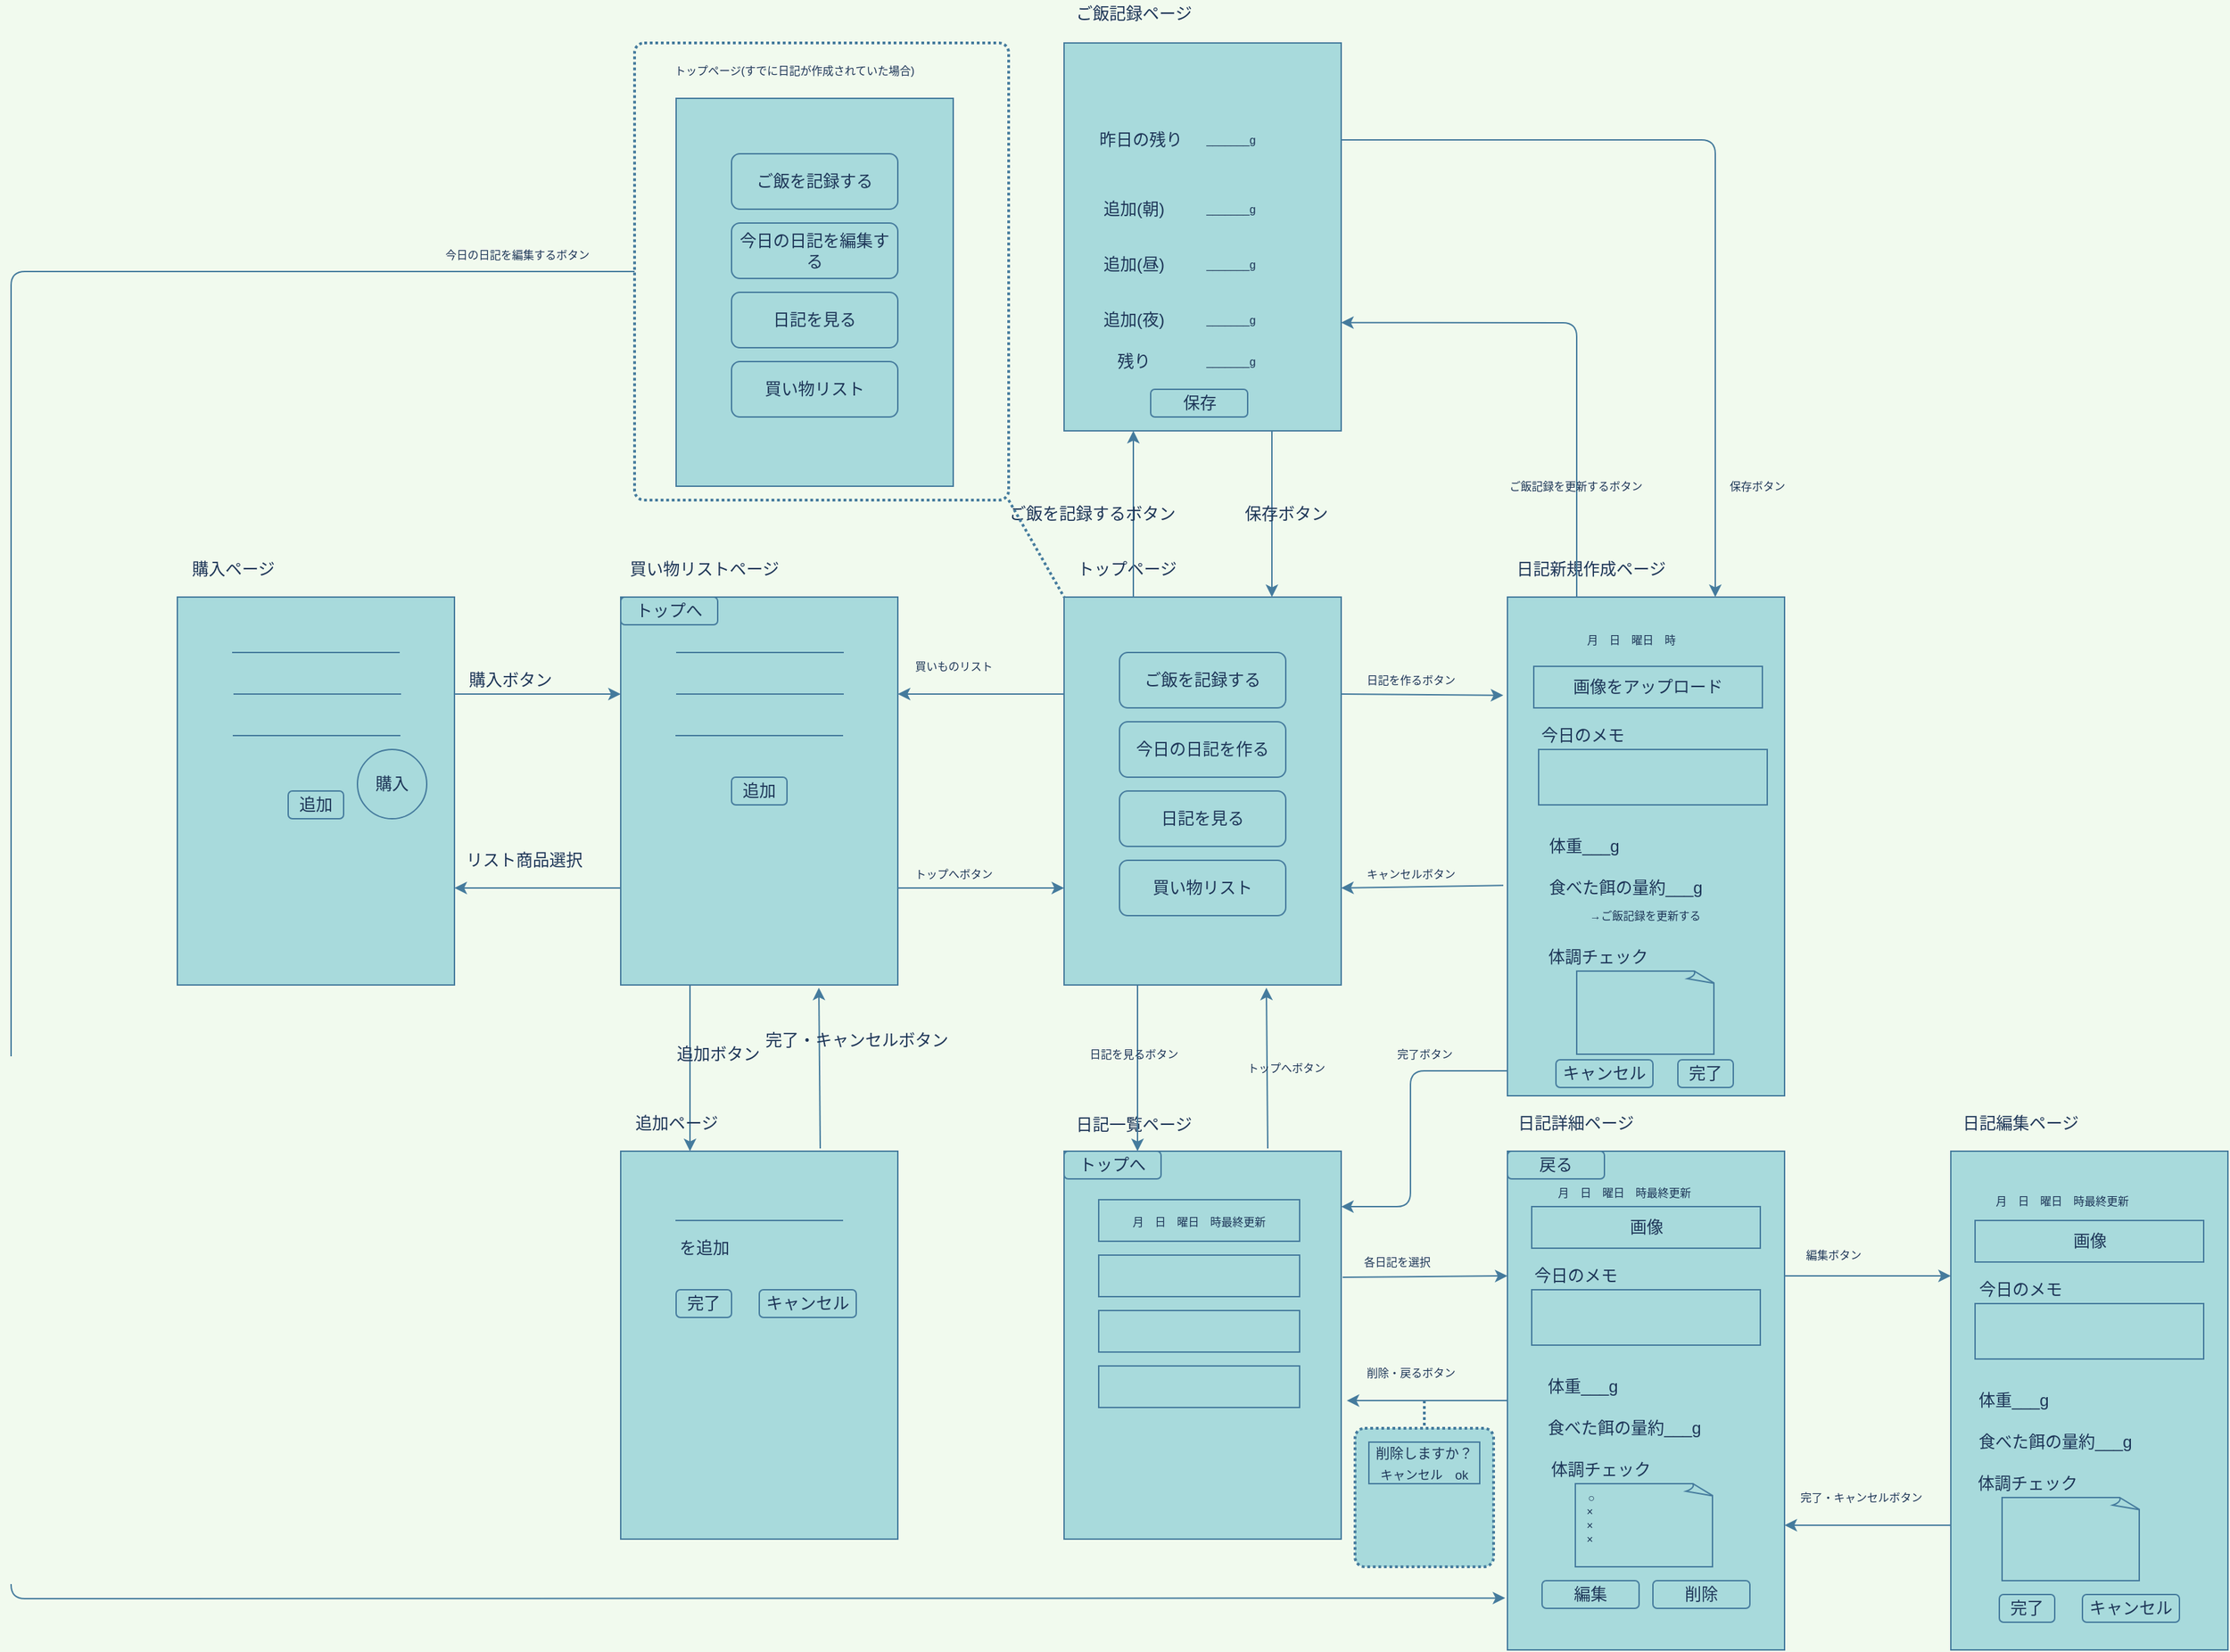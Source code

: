 <mxfile>
    <diagram id="iV6OdHbRI3jDoovwmUKH" name="ページ1">
        <mxGraphModel dx="1732" dy="1733" grid="1" gridSize="10" guides="1" tooltips="1" connect="1" arrows="1" fold="1" page="1" pageScale="1" pageWidth="850" pageHeight="1100" background="#F1FAEE" math="0" shadow="0">
            <root>
                <mxCell id="0"/>
                <mxCell id="1" parent="0"/>
                <mxCell id="2" parent="0"/>
                <mxCell id="3" value="" style="endArrow=classic;html=1;exitX=1;exitY=0.25;exitDx=0;exitDy=0;entryX=-0.015;entryY=0.197;entryDx=0;entryDy=0;entryPerimeter=0;labelBackgroundColor=#F1FAEE;strokeColor=#457B9D;fontColor=#1D3557;" edge="1" parent="2" source="6" target="7">
                    <mxGeometry width="50" height="50" relative="1" as="geometry">
                        <mxPoint x="230" y="355" as="sourcePoint"/>
                        <mxPoint x="400" y="375" as="targetPoint"/>
                    </mxGeometry>
                </mxCell>
                <mxCell id="4" value="&lt;font style=&quot;vertical-align: inherit&quot;&gt;&lt;font style=&quot;vertical-align: inherit&quot;&gt;トップページ&lt;/font&gt;&lt;/font&gt;" style="text;html=1;align=center;verticalAlign=middle;resizable=0;points=[];autosize=1;strokeColor=none;fontColor=#1D3557;" vertex="1" parent="2">
                    <mxGeometry x="80" y="250" width="90" height="20" as="geometry"/>
                </mxCell>
                <mxCell id="5" value="&lt;font style=&quot;vertical-align: inherit&quot;&gt;&lt;font style=&quot;vertical-align: inherit&quot;&gt;日記新規作成ページ&lt;/font&gt;&lt;/font&gt;" style="text;html=1;align=center;verticalAlign=middle;resizable=0;points=[];autosize=1;strokeColor=none;fontColor=#1D3557;" vertex="1" parent="2">
                    <mxGeometry x="400" y="250" width="120" height="20" as="geometry"/>
                </mxCell>
                <mxCell id="6" value="" style="rounded=0;whiteSpace=wrap;html=1;fillColor=#A8DADC;strokeColor=#457B9D;fontColor=#1D3557;" vertex="1" parent="2">
                    <mxGeometry x="80" y="280" width="200" height="280" as="geometry"/>
                </mxCell>
                <mxCell id="7" value="" style="rounded=0;whiteSpace=wrap;html=1;fillColor=#A8DADC;strokeColor=#457B9D;fontColor=#1D3557;" vertex="1" parent="2">
                    <mxGeometry x="400" y="280" width="200" height="360" as="geometry"/>
                </mxCell>
                <mxCell id="8" value="&lt;font style=&quot;vertical-align: inherit&quot;&gt;&lt;font style=&quot;vertical-align: inherit&quot;&gt;今日の日記を作る&lt;/font&gt;&lt;/font&gt;" style="rounded=1;whiteSpace=wrap;html=1;fillColor=#A8DADC;strokeColor=#457B9D;fontColor=#1D3557;" vertex="1" parent="2">
                    <mxGeometry x="120" y="370" width="120" height="40" as="geometry"/>
                </mxCell>
                <mxCell id="9" value="&lt;font style=&quot;vertical-align: inherit&quot;&gt;&lt;font style=&quot;vertical-align: inherit&quot;&gt;&lt;font style=&quot;vertical-align: inherit&quot;&gt;&lt;font style=&quot;vertical-align: inherit&quot;&gt;日記を見る&lt;/font&gt;&lt;/font&gt;&lt;/font&gt;&lt;/font&gt;" style="rounded=1;whiteSpace=wrap;html=1;fillColor=#A8DADC;strokeColor=#457B9D;fontColor=#1D3557;" vertex="1" parent="2">
                    <mxGeometry x="120" y="420" width="120" height="40" as="geometry"/>
                </mxCell>
                <mxCell id="10" value="&lt;font style=&quot;vertical-align: inherit&quot;&gt;&lt;font style=&quot;vertical-align: inherit&quot;&gt;ご飯を記録する&lt;/font&gt;&lt;/font&gt;" style="rounded=1;whiteSpace=wrap;html=1;fillColor=#A8DADC;strokeColor=#457B9D;fontColor=#1D3557;" vertex="1" parent="2">
                    <mxGeometry x="120" y="320" width="120" height="40" as="geometry"/>
                </mxCell>
                <mxCell id="11" value="" style="rounded=0;whiteSpace=wrap;html=1;fillColor=#A8DADC;strokeColor=#457B9D;fontColor=#1D3557;" vertex="1" parent="2">
                    <mxGeometry x="80" y="-120" width="200" height="280" as="geometry"/>
                </mxCell>
                <mxCell id="12" value="" style="endArrow=classic;html=1;entryX=0.25;entryY=1;entryDx=0;entryDy=0;exitX=0.25;exitY=0;exitDx=0;exitDy=0;labelBackgroundColor=#F1FAEE;strokeColor=#457B9D;fontColor=#1D3557;" edge="1" parent="2" source="6" target="11">
                    <mxGeometry width="50" height="50" relative="1" as="geometry">
                        <mxPoint x="290" y="430" as="sourcePoint"/>
                        <mxPoint x="410" y="430" as="targetPoint"/>
                    </mxGeometry>
                </mxCell>
                <mxCell id="13" value="&lt;font style=&quot;vertical-align: inherit&quot;&gt;&lt;font style=&quot;vertical-align: inherit&quot;&gt;ご飯記録ページ&lt;/font&gt;&lt;/font&gt;" style="text;html=1;align=center;verticalAlign=middle;resizable=0;points=[];autosize=1;strokeColor=none;fontColor=#1D3557;" vertex="1" parent="2">
                    <mxGeometry x="80" y="-151" width="100" height="20" as="geometry"/>
                </mxCell>
                <mxCell id="14" value="" style="rounded=0;whiteSpace=wrap;html=1;fillColor=#A8DADC;strokeColor=#457B9D;fontColor=#1D3557;" vertex="1" parent="2">
                    <mxGeometry x="80" y="680" width="200" height="280" as="geometry"/>
                </mxCell>
                <mxCell id="15" value="日記一覧ページ" style="text;html=1;align=center;verticalAlign=middle;resizable=0;points=[];autosize=1;strokeColor=none;fontColor=#1D3557;" vertex="1" parent="2">
                    <mxGeometry x="80" y="651" width="100" height="20" as="geometry"/>
                </mxCell>
                <mxCell id="16" value="" style="rounded=0;whiteSpace=wrap;html=1;imageWidth=24;fillColor=#A8DADC;strokeColor=#457B9D;fontColor=#1D3557;" vertex="1" parent="2">
                    <mxGeometry x="400" y="680" width="200" height="360" as="geometry"/>
                </mxCell>
                <mxCell id="17" value="" style="endArrow=classic;html=1;exitX=0.013;exitY=1.05;exitDx=0;exitDy=0;entryX=0;entryY=0.25;entryDx=0;entryDy=0;exitPerimeter=0;labelBackgroundColor=#F1FAEE;strokeColor=#457B9D;fontColor=#1D3557;" edge="1" parent="2" source="82" target="16">
                    <mxGeometry width="50" height="50" relative="1" as="geometry">
                        <mxPoint x="190" y="570" as="sourcePoint"/>
                        <mxPoint x="190" y="690" as="targetPoint"/>
                    </mxGeometry>
                </mxCell>
                <mxCell id="18" value="日記詳細ページ" style="text;html=1;align=center;verticalAlign=middle;resizable=0;points=[];autosize=1;strokeColor=none;fontColor=#1D3557;" vertex="1" parent="2">
                    <mxGeometry x="399" y="650" width="100" height="20" as="geometry"/>
                </mxCell>
                <mxCell id="19" value="" style="rounded=0;whiteSpace=wrap;html=1;fillColor=#A8DADC;strokeColor=#457B9D;fontColor=#1D3557;" vertex="1" parent="2">
                    <mxGeometry x="720" y="680" width="200" height="360" as="geometry"/>
                </mxCell>
                <mxCell id="20" value="" style="endArrow=classic;html=1;exitX=1;exitY=0.25;exitDx=0;exitDy=0;entryX=0;entryY=0.25;entryDx=0;entryDy=0;labelBackgroundColor=#F1FAEE;strokeColor=#457B9D;fontColor=#1D3557;" edge="1" parent="2" source="16" target="19">
                    <mxGeometry width="50" height="50" relative="1" as="geometry">
                        <mxPoint x="600" y="819.5" as="sourcePoint"/>
                        <mxPoint x="720" y="819.5" as="targetPoint"/>
                    </mxGeometry>
                </mxCell>
                <mxCell id="21" value="日記編集ページ" style="text;html=1;align=center;verticalAlign=middle;resizable=0;points=[];autosize=1;strokeColor=none;fontColor=#1D3557;" vertex="1" parent="2">
                    <mxGeometry x="720" y="650" width="100" height="20" as="geometry"/>
                </mxCell>
                <mxCell id="22" value="&lt;font style=&quot;vertical-align: inherit&quot;&gt;&lt;font style=&quot;vertical-align: inherit&quot;&gt;&lt;font style=&quot;vertical-align: inherit&quot;&gt;&lt;font style=&quot;vertical-align: inherit&quot;&gt;買い物リスト&lt;/font&gt;&lt;/font&gt;&lt;/font&gt;&lt;/font&gt;" style="rounded=1;whiteSpace=wrap;html=1;fillColor=#A8DADC;strokeColor=#457B9D;fontColor=#1D3557;" vertex="1" parent="2">
                    <mxGeometry x="120" y="470" width="120" height="40" as="geometry"/>
                </mxCell>
                <mxCell id="23" value="" style="rounded=0;whiteSpace=wrap;html=1;fillColor=#A8DADC;strokeColor=#457B9D;fontColor=#1D3557;" vertex="1" parent="2">
                    <mxGeometry x="-240" y="280" width="200" height="280" as="geometry"/>
                </mxCell>
                <mxCell id="24" value="" style="endArrow=classic;html=1;exitX=0;exitY=0.25;exitDx=0;exitDy=0;entryX=1;entryY=0.25;entryDx=0;entryDy=0;labelBackgroundColor=#F1FAEE;strokeColor=#457B9D;fontColor=#1D3557;" edge="1" parent="2" source="6" target="23">
                    <mxGeometry width="50" height="50" relative="1" as="geometry">
                        <mxPoint x="80" y="360" as="sourcePoint"/>
                        <mxPoint x="-40" y="360" as="targetPoint"/>
                    </mxGeometry>
                </mxCell>
                <mxCell id="25" value="買い物リストページ" style="text;html=1;align=center;verticalAlign=middle;resizable=0;points=[];autosize=1;strokeColor=none;fontColor=#1D3557;" vertex="1" parent="2">
                    <mxGeometry x="-240" y="250" width="120" height="20" as="geometry"/>
                </mxCell>
                <mxCell id="26" value="追加" style="rounded=1;whiteSpace=wrap;html=1;fillColor=#A8DADC;strokeColor=#457B9D;fontColor=#1D3557;" vertex="1" parent="2">
                    <mxGeometry x="-160" y="410" width="40" height="20" as="geometry"/>
                </mxCell>
                <mxCell id="27" value="" style="endArrow=none;html=1;entryX=0;entryY=1;entryDx=0;entryDy=0;labelBackgroundColor=#F1FAEE;strokeColor=#457B9D;fontColor=#1D3557;" edge="1" parent="2">
                    <mxGeometry width="50" height="50" relative="1" as="geometry">
                        <mxPoint x="-200" y="320" as="sourcePoint"/>
                        <mxPoint x="-79" y="320" as="targetPoint"/>
                    </mxGeometry>
                </mxCell>
                <mxCell id="28" value="" style="endArrow=none;html=1;entryX=0;entryY=1;entryDx=0;entryDy=0;labelBackgroundColor=#F1FAEE;strokeColor=#457B9D;fontColor=#1D3557;" edge="1" parent="2">
                    <mxGeometry width="50" height="50" relative="1" as="geometry">
                        <mxPoint x="-200" y="350" as="sourcePoint"/>
                        <mxPoint x="-79" y="350" as="targetPoint"/>
                    </mxGeometry>
                </mxCell>
                <mxCell id="29" value="" style="endArrow=none;html=1;entryX=0;entryY=1;entryDx=0;entryDy=0;labelBackgroundColor=#F1FAEE;strokeColor=#457B9D;fontColor=#1D3557;" edge="1" parent="2">
                    <mxGeometry width="50" height="50" relative="1" as="geometry">
                        <mxPoint x="-200.5" y="380" as="sourcePoint"/>
                        <mxPoint x="-79.5" y="380" as="targetPoint"/>
                    </mxGeometry>
                </mxCell>
                <mxCell id="30" value="保存" style="rounded=1;whiteSpace=wrap;html=1;fillColor=#A8DADC;strokeColor=#457B9D;fontColor=#1D3557;" vertex="1" parent="2">
                    <mxGeometry x="142.5" y="130" width="70" height="20" as="geometry"/>
                </mxCell>
                <mxCell id="31" value="完了" style="rounded=1;whiteSpace=wrap;html=1;fillColor=#A8DADC;strokeColor=#457B9D;fontColor=#1D3557;" vertex="1" parent="2">
                    <mxGeometry x="523" y="614" width="40" height="20" as="geometry"/>
                </mxCell>
                <mxCell id="32" value="キャンセル" style="rounded=1;whiteSpace=wrap;html=1;fillColor=#A8DADC;strokeColor=#457B9D;fontColor=#1D3557;" vertex="1" parent="2">
                    <mxGeometry x="435" y="614" width="70" height="20" as="geometry"/>
                </mxCell>
                <mxCell id="33" value="" style="endArrow=classic;html=1;exitX=-0.015;exitY=0.578;exitDx=0;exitDy=0;entryX=1;entryY=0.75;entryDx=0;entryDy=0;exitPerimeter=0;labelBackgroundColor=#F1FAEE;strokeColor=#457B9D;fontColor=#1D3557;" edge="1" parent="2" source="7" target="6">
                    <mxGeometry width="50" height="50" relative="1" as="geometry">
                        <mxPoint x="290" y="430" as="sourcePoint"/>
                        <mxPoint x="280" y="479" as="targetPoint"/>
                    </mxGeometry>
                </mxCell>
                <mxCell id="34" value="" style="rounded=0;whiteSpace=wrap;html=1;fillColor=#A8DADC;strokeColor=#457B9D;fontColor=#1D3557;" vertex="1" parent="2">
                    <mxGeometry x="-240" y="680" width="200" height="280" as="geometry"/>
                </mxCell>
                <mxCell id="35" value="" style="endArrow=classic;html=1;exitX=0.25;exitY=1;exitDx=0;exitDy=0;entryX=0.25;entryY=0;entryDx=0;entryDy=0;labelBackgroundColor=#F1FAEE;strokeColor=#457B9D;fontColor=#1D3557;" edge="1" parent="2" source="23" target="34">
                    <mxGeometry width="50" height="50" relative="1" as="geometry">
                        <mxPoint x="-168" y="560" as="sourcePoint"/>
                        <mxPoint x="-168" y="680" as="targetPoint"/>
                    </mxGeometry>
                </mxCell>
                <mxCell id="36" value="追加ボタン" style="text;html=1;align=center;verticalAlign=middle;resizable=0;points=[];autosize=1;strokeColor=none;fontColor=#1D3557;" vertex="1" parent="2">
                    <mxGeometry x="-210" y="600" width="80" height="20" as="geometry"/>
                </mxCell>
                <mxCell id="37" value="キャンセル" style="rounded=1;whiteSpace=wrap;html=1;fillColor=#A8DADC;strokeColor=#457B9D;fontColor=#1D3557;" vertex="1" parent="2">
                    <mxGeometry x="-140" y="780" width="70" height="20" as="geometry"/>
                </mxCell>
                <mxCell id="38" value="" style="endArrow=classic;html=1;exitX=0.72;exitY=-0.007;exitDx=0;exitDy=0;entryX=0.715;entryY=1.007;entryDx=0;entryDy=0;exitPerimeter=0;entryPerimeter=0;labelBackgroundColor=#F1FAEE;strokeColor=#457B9D;fontColor=#1D3557;" edge="1" parent="2" source="34" target="23">
                    <mxGeometry width="50" height="50" relative="1" as="geometry">
                        <mxPoint x="-180" y="570" as="sourcePoint"/>
                        <mxPoint x="-180" y="690" as="targetPoint"/>
                    </mxGeometry>
                </mxCell>
                <mxCell id="39" value="完了" style="rounded=1;whiteSpace=wrap;html=1;fillColor=#A8DADC;strokeColor=#457B9D;fontColor=#1D3557;" vertex="1" parent="2">
                    <mxGeometry x="-200" y="780" width="40" height="20" as="geometry"/>
                </mxCell>
                <mxCell id="40" value="" style="endArrow=none;html=1;labelBackgroundColor=#F1FAEE;strokeColor=#457B9D;fontColor=#1D3557;" edge="1" parent="2">
                    <mxGeometry width="50" height="50" relative="1" as="geometry">
                        <mxPoint x="-200.5" y="730" as="sourcePoint"/>
                        <mxPoint x="-79.5" y="730" as="targetPoint"/>
                    </mxGeometry>
                </mxCell>
                <mxCell id="41" value="追加ページ" style="text;html=1;align=center;verticalAlign=middle;resizable=0;points=[];autosize=1;strokeColor=none;fontColor=#1D3557;" vertex="1" parent="2">
                    <mxGeometry x="-240" y="650" width="80" height="20" as="geometry"/>
                </mxCell>
                <mxCell id="42" value="を追加" style="text;html=1;align=center;verticalAlign=middle;resizable=0;points=[];autosize=1;strokeColor=none;fontColor=#1D3557;" vertex="1" parent="2">
                    <mxGeometry x="-205" y="740" width="50" height="20" as="geometry"/>
                </mxCell>
                <mxCell id="43" value="完了・キャンセルボタン" style="text;html=1;align=center;verticalAlign=middle;resizable=0;points=[];autosize=1;strokeColor=none;fontColor=#1D3557;" vertex="1" parent="2">
                    <mxGeometry x="-145" y="590" width="150" height="20" as="geometry"/>
                </mxCell>
                <mxCell id="44" value="" style="rounded=0;whiteSpace=wrap;html=1;fillColor=#A8DADC;strokeColor=#457B9D;fontColor=#1D3557;" vertex="1" parent="2">
                    <mxGeometry x="-560" y="280" width="200" height="280" as="geometry"/>
                </mxCell>
                <mxCell id="45" value="" style="endArrow=classic;html=1;entryX=0;entryY=0.25;entryDx=0;entryDy=0;exitX=1;exitY=0.25;exitDx=0;exitDy=0;labelBackgroundColor=#F1FAEE;strokeColor=#457B9D;fontColor=#1D3557;" edge="1" parent="2" source="44" target="23">
                    <mxGeometry width="50" height="50" relative="1" as="geometry">
                        <mxPoint x="-360" y="401" as="sourcePoint"/>
                        <mxPoint x="-330" y="320" as="targetPoint"/>
                    </mxGeometry>
                </mxCell>
                <mxCell id="46" value="購入ページ" style="text;html=1;align=center;verticalAlign=middle;resizable=0;points=[];autosize=1;strokeColor=none;fontColor=#1D3557;" vertex="1" parent="2">
                    <mxGeometry x="-560" y="250" width="80" height="20" as="geometry"/>
                </mxCell>
                <mxCell id="47" value="" style="endArrow=none;html=1;entryX=0;entryY=1;entryDx=0;entryDy=0;labelBackgroundColor=#F1FAEE;strokeColor=#457B9D;fontColor=#1D3557;" edge="1" parent="2">
                    <mxGeometry width="50" height="50" relative="1" as="geometry">
                        <mxPoint x="-520.5" y="320" as="sourcePoint"/>
                        <mxPoint x="-399.5" y="320" as="targetPoint"/>
                    </mxGeometry>
                </mxCell>
                <mxCell id="48" value="" style="endArrow=none;html=1;entryX=0;entryY=1;entryDx=0;entryDy=0;labelBackgroundColor=#F1FAEE;strokeColor=#457B9D;fontColor=#1D3557;" edge="1" parent="2">
                    <mxGeometry width="50" height="50" relative="1" as="geometry">
                        <mxPoint x="-519.5" y="350" as="sourcePoint"/>
                        <mxPoint x="-398.5" y="350" as="targetPoint"/>
                    </mxGeometry>
                </mxCell>
                <mxCell id="49" value="" style="endArrow=none;html=1;entryX=0;entryY=1;entryDx=0;entryDy=0;labelBackgroundColor=#F1FAEE;strokeColor=#457B9D;fontColor=#1D3557;" edge="1" parent="2">
                    <mxGeometry width="50" height="50" relative="1" as="geometry">
                        <mxPoint x="-520" y="380" as="sourcePoint"/>
                        <mxPoint x="-399" y="380" as="targetPoint"/>
                    </mxGeometry>
                </mxCell>
                <mxCell id="50" value="購入ボタン" style="text;html=1;align=center;verticalAlign=middle;resizable=0;points=[];autosize=1;strokeColor=none;fontColor=#1D3557;" vertex="1" parent="2">
                    <mxGeometry x="-360" y="330" width="80" height="20" as="geometry"/>
                </mxCell>
                <mxCell id="51" value="追加" style="rounded=1;whiteSpace=wrap;html=1;fillColor=#A8DADC;strokeColor=#457B9D;fontColor=#1D3557;" vertex="1" parent="2">
                    <mxGeometry x="-480" y="420" width="40" height="20" as="geometry"/>
                </mxCell>
                <mxCell id="52" value="" style="endArrow=classic;html=1;exitX=0;exitY=0.5;exitDx=0;exitDy=0;labelBackgroundColor=#F1FAEE;strokeColor=#457B9D;fontColor=#1D3557;" edge="1" parent="2">
                    <mxGeometry width="50" height="50" relative="1" as="geometry">
                        <mxPoint x="-240" y="490" as="sourcePoint"/>
                        <mxPoint x="-360" y="490" as="targetPoint"/>
                    </mxGeometry>
                </mxCell>
                <mxCell id="53" value="リスト商品選択" style="text;html=1;align=center;verticalAlign=middle;resizable=0;points=[];autosize=1;strokeColor=none;fontColor=#1D3557;" vertex="1" parent="2">
                    <mxGeometry x="-360" y="460" width="100" height="20" as="geometry"/>
                </mxCell>
                <mxCell id="54" value="購入" style="ellipse;whiteSpace=wrap;html=1;aspect=fixed;fillColor=#A8DADC;strokeColor=#457B9D;fontColor=#1D3557;" vertex="1" parent="2">
                    <mxGeometry x="-430" y="390" width="50" height="50" as="geometry"/>
                </mxCell>
                <mxCell id="55" value="昨日の残り" style="text;html=1;align=center;verticalAlign=middle;resizable=0;points=[];autosize=1;strokeColor=none;fontColor=#1D3557;" vertex="1" parent="2">
                    <mxGeometry x="95" y="-60" width="80" height="20" as="geometry"/>
                </mxCell>
                <mxCell id="56" value="追加(朝)" style="text;html=1;align=center;verticalAlign=middle;resizable=0;points=[];autosize=1;strokeColor=none;fontColor=#1D3557;" vertex="1" parent="2">
                    <mxGeometry x="100" y="-10" width="60" height="20" as="geometry"/>
                </mxCell>
                <mxCell id="57" value="" style="endArrow=classic;html=1;exitX=1;exitY=0.75;exitDx=0;exitDy=0;entryX=0;entryY=0.75;entryDx=0;entryDy=0;labelBackgroundColor=#F1FAEE;strokeColor=#457B9D;fontColor=#1D3557;" edge="1" parent="2" source="23" target="6">
                    <mxGeometry width="50" height="50" relative="1" as="geometry">
                        <mxPoint x="90" y="410" as="sourcePoint"/>
                        <mxPoint x="78" y="440" as="targetPoint"/>
                    </mxGeometry>
                </mxCell>
                <mxCell id="58" value="" style="endArrow=classic;html=1;exitX=0.75;exitY=1;exitDx=0;exitDy=0;entryX=0.75;entryY=0;entryDx=0;entryDy=0;labelBackgroundColor=#F1FAEE;strokeColor=#457B9D;fontColor=#1D3557;" edge="1" parent="2" source="11" target="6">
                    <mxGeometry width="50" height="50" relative="1" as="geometry">
                        <mxPoint x="190" y="290" as="sourcePoint"/>
                        <mxPoint x="190" y="170" as="targetPoint"/>
                    </mxGeometry>
                </mxCell>
                <mxCell id="59" value="" style="endArrow=classic;html=1;exitX=0.25;exitY=1;exitDx=0;exitDy=0;entryX=0.25;entryY=0;entryDx=0;entryDy=0;labelBackgroundColor=#F1FAEE;strokeColor=#457B9D;fontColor=#1D3557;" edge="1" parent="2">
                    <mxGeometry width="50" height="50" relative="1" as="geometry">
                        <mxPoint x="133" y="560" as="sourcePoint"/>
                        <mxPoint x="133" y="680" as="targetPoint"/>
                    </mxGeometry>
                </mxCell>
                <mxCell id="60" value="" style="endArrow=classic;html=1;exitX=0.72;exitY=-0.007;exitDx=0;exitDy=0;entryX=0.715;entryY=1.007;entryDx=0;entryDy=0;exitPerimeter=0;entryPerimeter=0;labelBackgroundColor=#F1FAEE;strokeColor=#457B9D;fontColor=#1D3557;" edge="1" parent="2">
                    <mxGeometry width="50" height="50" relative="1" as="geometry">
                        <mxPoint x="227" y="678.04" as="sourcePoint"/>
                        <mxPoint x="226" y="561.96" as="targetPoint"/>
                    </mxGeometry>
                </mxCell>
                <mxCell id="61" value="ご飯を記録するボタン" style="text;html=1;align=center;verticalAlign=middle;resizable=0;points=[];autosize=1;strokeColor=none;fontColor=#1D3557;" vertex="1" parent="2">
                    <mxGeometry x="30" y="210" width="140" height="20" as="geometry"/>
                </mxCell>
                <mxCell id="62" value="保存ボタン" style="text;html=1;align=center;verticalAlign=middle;resizable=0;points=[];autosize=1;strokeColor=none;fontColor=#1D3557;" vertex="1" parent="2">
                    <mxGeometry x="200" y="210" width="80" height="20" as="geometry"/>
                </mxCell>
                <mxCell id="63" value="&lt;font style=&quot;font-size: 8px&quot;&gt;月　日　曜日　時最終更新&lt;/font&gt;" style="rounded=0;whiteSpace=wrap;html=1;fillColor=#A8DADC;strokeColor=#457B9D;fontColor=#1D3557;" vertex="1" parent="2">
                    <mxGeometry x="105" y="715" width="145" height="30" as="geometry"/>
                </mxCell>
                <mxCell id="64" value="" style="rounded=0;whiteSpace=wrap;html=1;fillColor=#A8DADC;strokeColor=#457B9D;fontColor=#1D3557;" vertex="1" parent="2">
                    <mxGeometry x="105" y="755" width="145" height="30" as="geometry"/>
                </mxCell>
                <mxCell id="65" value="" style="rounded=0;whiteSpace=wrap;html=1;fillColor=#A8DADC;strokeColor=#457B9D;fontColor=#1D3557;" vertex="1" parent="2">
                    <mxGeometry x="105" y="795" width="145" height="30" as="geometry"/>
                </mxCell>
                <mxCell id="66" value="" style="rounded=0;whiteSpace=wrap;html=1;fillColor=#A8DADC;strokeColor=#457B9D;fontColor=#1D3557;" vertex="1" parent="2">
                    <mxGeometry x="105" y="835" width="145" height="30" as="geometry"/>
                </mxCell>
                <mxCell id="67" value="&lt;span style=&quot;font-size: 8px&quot;&gt;月　日　曜日　時最終更新&lt;/span&gt;" style="text;html=1;align=center;verticalAlign=middle;resizable=0;points=[];autosize=1;strokeColor=none;fontColor=#1D3557;" vertex="1" parent="2">
                    <mxGeometry x="414" y="699" width="140" height="20" as="geometry"/>
                </mxCell>
                <mxCell id="68" value="" style="rounded=0;whiteSpace=wrap;html=1;fillColor=#A8DADC;strokeColor=#457B9D;fontColor=#1D3557;" vertex="1" parent="2">
                    <mxGeometry x="417.5" y="780" width="165" height="40" as="geometry"/>
                </mxCell>
                <mxCell id="69" value="今日のメモ" style="text;html=1;align=center;verticalAlign=middle;resizable=0;points=[];autosize=1;strokeColor=none;fontColor=#1D3557;" vertex="1" parent="2">
                    <mxGeometry x="409" y="760" width="80" height="20" as="geometry"/>
                </mxCell>
                <mxCell id="70" value="画像" style="rounded=0;whiteSpace=wrap;html=1;fillColor=#A8DADC;strokeColor=#457B9D;fontColor=#1D3557;" vertex="1" parent="2">
                    <mxGeometry x="417.5" y="720" width="165" height="30" as="geometry"/>
                </mxCell>
                <mxCell id="71" value="削除" style="rounded=1;whiteSpace=wrap;html=1;fillColor=#A8DADC;strokeColor=#457B9D;fontColor=#1D3557;" vertex="1" parent="2">
                    <mxGeometry x="505" y="990" width="70" height="20" as="geometry"/>
                </mxCell>
                <mxCell id="72" value="編集" style="rounded=1;whiteSpace=wrap;html=1;fillColor=#A8DADC;strokeColor=#457B9D;fontColor=#1D3557;" vertex="1" parent="2">
                    <mxGeometry x="425" y="990" width="70" height="20" as="geometry"/>
                </mxCell>
                <mxCell id="73" value="体重___g" style="text;html=1;align=center;verticalAlign=middle;resizable=0;points=[];autosize=1;strokeColor=none;fontColor=#1D3557;" vertex="1" parent="2">
                    <mxGeometry x="419" y="840" width="70" height="20" as="geometry"/>
                </mxCell>
                <mxCell id="74" value="食べた餌の量約___g" style="text;html=1;align=center;verticalAlign=middle;resizable=0;points=[];autosize=1;strokeColor=none;fontColor=#1D3557;" vertex="1" parent="2">
                    <mxGeometry x="419" y="870" width="130" height="20" as="geometry"/>
                </mxCell>
                <mxCell id="75" value="体調チェック" style="text;html=1;align=center;verticalAlign=middle;resizable=0;points=[];autosize=1;strokeColor=none;fontColor=#1D3557;" vertex="1" parent="2">
                    <mxGeometry x="422" y="900" width="90" height="20" as="geometry"/>
                </mxCell>
                <mxCell id="76" value="" style="endArrow=none;html=1;startArrow=none;labelBackgroundColor=#F1FAEE;strokeColor=#457B9D;fontColor=#1D3557;" edge="1" parent="2">
                    <mxGeometry width="50" height="50" relative="1" as="geometry">
                        <mxPoint x="549" y="930" as="sourcePoint"/>
                        <mxPoint x="549" y="930" as="targetPoint"/>
                    </mxGeometry>
                </mxCell>
                <mxCell id="77" value="" style="whiteSpace=wrap;html=1;shape=mxgraph.basic.document;fontSize=8;fillColor=#A8DADC;strokeColor=#457B9D;fontColor=#1D3557;" vertex="1" parent="2">
                    <mxGeometry x="449" y="920" width="100" height="60" as="geometry"/>
                </mxCell>
                <mxCell id="78" value="○" style="text;html=1;align=center;verticalAlign=middle;resizable=0;points=[];autosize=1;strokeColor=none;fontSize=8;fontColor=#1D3557;" vertex="1" parent="2">
                    <mxGeometry x="445" y="920" width="30" height="20" as="geometry"/>
                </mxCell>
                <mxCell id="79" value="×" style="text;html=1;align=center;verticalAlign=middle;resizable=0;points=[];autosize=1;strokeColor=none;fontSize=8;fontColor=#1D3557;" vertex="1" parent="2">
                    <mxGeometry x="449" y="930" width="20" height="20" as="geometry"/>
                </mxCell>
                <mxCell id="80" value="×" style="text;html=1;align=center;verticalAlign=middle;resizable=0;points=[];autosize=1;strokeColor=none;fontSize=8;fontColor=#1D3557;" vertex="1" parent="2">
                    <mxGeometry x="449" y="940" width="20" height="20" as="geometry"/>
                </mxCell>
                <mxCell id="81" value="×" style="text;html=1;align=center;verticalAlign=middle;resizable=0;points=[];autosize=1;strokeColor=none;fontSize=8;fontColor=#1D3557;" vertex="1" parent="2">
                    <mxGeometry x="449" y="950" width="20" height="20" as="geometry"/>
                </mxCell>
                <mxCell id="82" value="各日記を選択" style="text;html=1;align=center;verticalAlign=middle;resizable=0;points=[];autosize=1;strokeColor=none;fontSize=8;fontColor=#1D3557;" vertex="1" parent="2">
                    <mxGeometry x="280" y="750" width="80" height="20" as="geometry"/>
                </mxCell>
                <mxCell id="83" value="戻る" style="rounded=1;whiteSpace=wrap;html=1;fillColor=#A8DADC;strokeColor=#457B9D;fontColor=#1D3557;" vertex="1" parent="2">
                    <mxGeometry x="400" y="680" width="70" height="20" as="geometry"/>
                </mxCell>
                <mxCell id="84" value="" style="endArrow=classic;html=1;exitX=0;exitY=0.5;exitDx=0;exitDy=0;entryX=1.02;entryY=0.643;entryDx=0;entryDy=0;entryPerimeter=0;labelBackgroundColor=#F1FAEE;strokeColor=#457B9D;fontColor=#1D3557;" edge="1" parent="2" source="16" target="14">
                    <mxGeometry width="50" height="50" relative="1" as="geometry">
                        <mxPoint x="291.04" y="781" as="sourcePoint"/>
                        <mxPoint x="360" y="990" as="targetPoint"/>
                    </mxGeometry>
                </mxCell>
                <mxCell id="85" value="削除・戻るボタン" style="text;html=1;align=center;verticalAlign=middle;resizable=0;points=[];autosize=1;strokeColor=none;fontSize=8;fontColor=#1D3557;" vertex="1" parent="2">
                    <mxGeometry x="280" y="830" width="100" height="20" as="geometry"/>
                </mxCell>
                <mxCell id="86" value="編集ボタン" style="text;html=1;align=center;verticalAlign=middle;resizable=0;points=[];autosize=1;strokeColor=none;fontSize=8;fontColor=#1D3557;" vertex="1" parent="2">
                    <mxGeometry x="600" y="745" width="70" height="20" as="geometry"/>
                </mxCell>
                <mxCell id="87" value="&lt;span style=&quot;font-size: 8px&quot;&gt;月　日　曜日　時最終更新&lt;/span&gt;" style="text;html=1;align=center;verticalAlign=middle;resizable=0;points=[];autosize=1;strokeColor=none;fontColor=#1D3557;" vertex="1" parent="2">
                    <mxGeometry x="730" y="705" width="140" height="20" as="geometry"/>
                </mxCell>
                <mxCell id="88" value="画像" style="rounded=0;whiteSpace=wrap;html=1;fillColor=#A8DADC;strokeColor=#457B9D;fontColor=#1D3557;" vertex="1" parent="2">
                    <mxGeometry x="737.5" y="730" width="165" height="30" as="geometry"/>
                </mxCell>
                <mxCell id="89" value="" style="rounded=0;whiteSpace=wrap;html=1;fillColor=#A8DADC;strokeColor=#457B9D;fontColor=#1D3557;" vertex="1" parent="2">
                    <mxGeometry x="737.5" y="790" width="165" height="40" as="geometry"/>
                </mxCell>
                <mxCell id="90" value="今日のメモ" style="text;html=1;align=center;verticalAlign=middle;resizable=0;points=[];autosize=1;strokeColor=none;fontColor=#1D3557;" vertex="1" parent="2">
                    <mxGeometry x="730" y="770" width="80" height="20" as="geometry"/>
                </mxCell>
                <mxCell id="91" value="体重___g" style="text;html=1;align=center;verticalAlign=middle;resizable=0;points=[];autosize=1;strokeColor=none;fontColor=#1D3557;" vertex="1" parent="2">
                    <mxGeometry x="730" y="850" width="70" height="20" as="geometry"/>
                </mxCell>
                <mxCell id="92" value="食べた餌の量約___g" style="text;html=1;align=center;verticalAlign=middle;resizable=0;points=[];autosize=1;strokeColor=none;fontColor=#1D3557;" vertex="1" parent="2">
                    <mxGeometry x="730" y="880" width="130" height="20" as="geometry"/>
                </mxCell>
                <mxCell id="93" value="体調チェック" style="text;html=1;align=center;verticalAlign=middle;resizable=0;points=[];autosize=1;strokeColor=none;fontColor=#1D3557;" vertex="1" parent="2">
                    <mxGeometry x="730" y="910" width="90" height="20" as="geometry"/>
                </mxCell>
                <mxCell id="94" value="" style="whiteSpace=wrap;html=1;shape=mxgraph.basic.document;fontSize=8;fillColor=#A8DADC;strokeColor=#457B9D;fontColor=#1D3557;" vertex="1" parent="2">
                    <mxGeometry x="757" y="930" width="100" height="60" as="geometry"/>
                </mxCell>
                <mxCell id="95" value="" style="endArrow=classic;html=1;exitX=0;exitY=0.75;exitDx=0;exitDy=0;entryX=1;entryY=0.75;entryDx=0;entryDy=0;labelBackgroundColor=#F1FAEE;strokeColor=#457B9D;fontColor=#1D3557;" edge="1" parent="2" source="19" target="16">
                    <mxGeometry width="50" height="50" relative="1" as="geometry">
                        <mxPoint x="720" y="920" as="sourcePoint"/>
                        <mxPoint x="600" y="918.92" as="targetPoint"/>
                    </mxGeometry>
                </mxCell>
                <mxCell id="96" value="完了・キャンセルボタン" style="text;html=1;align=center;verticalAlign=middle;resizable=0;points=[];autosize=1;strokeColor=none;fontSize=8;fontColor=#1D3557;" vertex="1" parent="2">
                    <mxGeometry x="590" y="920" width="130" height="20" as="geometry"/>
                </mxCell>
                <mxCell id="97" value="キャンセル" style="rounded=1;whiteSpace=wrap;html=1;fillColor=#A8DADC;strokeColor=#457B9D;fontColor=#1D3557;" vertex="1" parent="2">
                    <mxGeometry x="815" y="1000" width="70" height="20" as="geometry"/>
                </mxCell>
                <mxCell id="98" value="完了" style="rounded=1;whiteSpace=wrap;html=1;fillColor=#A8DADC;strokeColor=#457B9D;fontColor=#1D3557;" vertex="1" parent="2">
                    <mxGeometry x="755" y="1000" width="40" height="20" as="geometry"/>
                </mxCell>
                <mxCell id="99" value="日記を作るボタン" style="text;html=1;align=center;verticalAlign=middle;resizable=0;points=[];autosize=1;strokeColor=none;fontSize=8;fontColor=#1D3557;" vertex="1" parent="2">
                    <mxGeometry x="280" y="330" width="100" height="20" as="geometry"/>
                </mxCell>
                <mxCell id="100" value="キャンセルボタン" style="text;html=1;align=center;verticalAlign=middle;resizable=0;points=[];autosize=1;strokeColor=none;fontSize=8;fontColor=#1D3557;" vertex="1" parent="2">
                    <mxGeometry x="280" y="470" width="100" height="20" as="geometry"/>
                </mxCell>
                <mxCell id="101" value="&lt;span style=&quot;font-size: 8px&quot;&gt;月　日　曜日　時&lt;/span&gt;" style="text;html=1;align=center;verticalAlign=middle;resizable=0;points=[];autosize=1;strokeColor=none;fontColor=#1D3557;" vertex="1" parent="2">
                    <mxGeometry x="439" y="300" width="100" height="20" as="geometry"/>
                </mxCell>
                <mxCell id="102" value="画像をアップロード" style="rounded=0;whiteSpace=wrap;html=1;fillColor=#A8DADC;strokeColor=#457B9D;fontColor=#1D3557;" vertex="1" parent="2">
                    <mxGeometry x="419" y="330" width="165" height="30" as="geometry"/>
                </mxCell>
                <mxCell id="103" value="" style="rounded=0;whiteSpace=wrap;html=1;fillColor=#A8DADC;strokeColor=#457B9D;fontColor=#1D3557;" vertex="1" parent="2">
                    <mxGeometry x="422.5" y="390" width="165" height="40" as="geometry"/>
                </mxCell>
                <mxCell id="104" value="今日のメモ" style="text;html=1;align=center;verticalAlign=middle;resizable=0;points=[];autosize=1;strokeColor=none;fontColor=#1D3557;" vertex="1" parent="2">
                    <mxGeometry x="414" y="370" width="80" height="20" as="geometry"/>
                </mxCell>
                <mxCell id="105" value="体重___g" style="text;html=1;align=center;verticalAlign=middle;resizable=0;points=[];autosize=1;strokeColor=none;fontColor=#1D3557;" vertex="1" parent="2">
                    <mxGeometry x="420" y="450" width="70" height="20" as="geometry"/>
                </mxCell>
                <mxCell id="106" value="食べた餌の量約___g" style="text;html=1;align=center;verticalAlign=middle;resizable=0;points=[];autosize=1;strokeColor=none;fontColor=#1D3557;" vertex="1" parent="2">
                    <mxGeometry x="420" y="480" width="130" height="20" as="geometry"/>
                </mxCell>
                <mxCell id="107" value="→ご飯記録を更新する" style="text;html=1;align=center;verticalAlign=middle;resizable=0;points=[];autosize=1;strokeColor=none;fontSize=8;fontColor=#1D3557;" vertex="1" parent="2">
                    <mxGeometry x="439" y="500" width="120" height="20" as="geometry"/>
                </mxCell>
                <mxCell id="108" value="" style="endArrow=classic;html=1;exitX=0.25;exitY=0;exitDx=0;exitDy=0;entryX=1;entryY=0.721;entryDx=0;entryDy=0;entryPerimeter=0;labelBackgroundColor=#F1FAEE;strokeColor=#457B9D;fontColor=#1D3557;" edge="1" parent="2" source="7" target="11">
                    <mxGeometry width="50" height="50" relative="1" as="geometry">
                        <mxPoint x="457" y="100" as="sourcePoint"/>
                        <mxPoint x="450" y="160.0" as="targetPoint"/>
                        <Array as="points">
                            <mxPoint x="450" y="82"/>
                        </Array>
                    </mxGeometry>
                </mxCell>
                <mxCell id="109" value="ご飯記録を更新するボタン" style="text;html=1;align=center;verticalAlign=middle;resizable=0;points=[];autosize=1;strokeColor=none;fontSize=8;fontColor=#1D3557;" vertex="1" parent="2">
                    <mxGeometry x="379" y="190" width="140" height="20" as="geometry"/>
                </mxCell>
                <mxCell id="110" value="" style="endArrow=classic;html=1;entryX=0.75;entryY=0;entryDx=0;entryDy=0;exitX=1;exitY=0.25;exitDx=0;exitDy=0;labelBackgroundColor=#F1FAEE;strokeColor=#457B9D;fontColor=#1D3557;" edge="1" parent="2" source="11" target="7">
                    <mxGeometry width="50" height="50" relative="1" as="geometry">
                        <mxPoint x="550" y="160.0" as="sourcePoint"/>
                        <mxPoint x="290" y="30" as="targetPoint"/>
                        <Array as="points">
                            <mxPoint x="550" y="-50"/>
                        </Array>
                    </mxGeometry>
                </mxCell>
                <mxCell id="111" value="保存ボタン" style="text;html=1;align=center;verticalAlign=middle;resizable=0;points=[];autosize=1;strokeColor=none;fontSize=8;fontColor=#1D3557;" vertex="1" parent="2">
                    <mxGeometry x="545" y="190" width="70" height="20" as="geometry"/>
                </mxCell>
                <mxCell id="112" value="Untitled Layer" parent="0"/>
                <mxCell id="113" value="体調チェック" style="text;html=1;align=center;verticalAlign=middle;resizable=0;points=[];autosize=1;strokeColor=none;fontColor=#1D3557;" vertex="1" parent="112">
                    <mxGeometry x="420" y="530" width="90" height="20" as="geometry"/>
                </mxCell>
                <mxCell id="114" value="" style="whiteSpace=wrap;html=1;shape=mxgraph.basic.document;fontSize=8;fillColor=#A8DADC;strokeColor=#457B9D;fontColor=#1D3557;" vertex="1" parent="112">
                    <mxGeometry x="450" y="550" width="100" height="60" as="geometry"/>
                </mxCell>
                <mxCell id="115" value="トップへ" style="rounded=1;whiteSpace=wrap;html=1;fillColor=#A8DADC;strokeColor=#457B9D;fontColor=#1D3557;" vertex="1" parent="112">
                    <mxGeometry x="80" y="680" width="70" height="20" as="geometry"/>
                </mxCell>
                <mxCell id="116" value="トップへ" style="rounded=1;whiteSpace=wrap;html=1;fillColor=#A8DADC;strokeColor=#457B9D;fontColor=#1D3557;" vertex="1" parent="112">
                    <mxGeometry x="-240" y="280" width="70" height="20" as="geometry"/>
                </mxCell>
                <mxCell id="117" value="トップへボタン" style="text;html=1;align=center;verticalAlign=middle;resizable=0;points=[];autosize=1;strokeColor=none;fontSize=8;fontColor=#1D3557;" vertex="1" parent="112">
                    <mxGeometry x="-40" y="470" width="80" height="20" as="geometry"/>
                </mxCell>
                <mxCell id="118" value="買いものリスト" style="text;html=1;align=center;verticalAlign=middle;resizable=0;points=[];autosize=1;strokeColor=none;fontSize=8;fontColor=#1D3557;" vertex="1" parent="112">
                    <mxGeometry x="-45" y="320" width="90" height="20" as="geometry"/>
                </mxCell>
                <mxCell id="119" value="日記を見るボタン" style="text;html=1;align=center;verticalAlign=middle;resizable=0;points=[];autosize=1;strokeColor=none;fontSize=8;fontColor=#1D3557;" vertex="1" parent="112">
                    <mxGeometry x="80" y="600" width="100" height="20" as="geometry"/>
                </mxCell>
                <mxCell id="120" value="トップへボタン" style="text;html=1;align=center;verticalAlign=middle;resizable=0;points=[];autosize=1;strokeColor=none;fontSize=8;fontColor=#1D3557;" vertex="1" parent="112">
                    <mxGeometry x="200" y="610" width="80" height="20" as="geometry"/>
                </mxCell>
                <mxCell id="121" value="完了ボタン" style="text;html=1;align=center;verticalAlign=middle;resizable=0;points=[];autosize=1;strokeColor=none;fontSize=8;fontColor=#1D3557;" vertex="1" parent="112">
                    <mxGeometry x="305" y="600" width="70" height="20" as="geometry"/>
                </mxCell>
                <mxCell id="122" value="" style="endArrow=classic;html=1;exitX=0;exitY=0.95;exitDx=0;exitDy=0;entryX=1;entryY=0.143;entryDx=0;entryDy=0;exitPerimeter=0;entryPerimeter=0;labelBackgroundColor=#F1FAEE;strokeColor=#457B9D;fontColor=#1D3557;" edge="1" parent="112" source="7" target="14">
                    <mxGeometry width="50" height="50" relative="1" as="geometry">
                        <mxPoint x="398.5" y="670.0" as="sourcePoint"/>
                        <mxPoint x="281.5" y="671.92" as="targetPoint"/>
                        <Array as="points">
                            <mxPoint x="330" y="622"/>
                            <mxPoint x="330" y="720"/>
                        </Array>
                    </mxGeometry>
                </mxCell>
                <mxCell id="123" value="_______g" style="text;html=1;align=center;verticalAlign=middle;resizable=0;points=[];autosize=1;strokeColor=none;fontSize=8;fontColor=#1D3557;" vertex="1" parent="112">
                    <mxGeometry x="170" y="-60" width="60" height="20" as="geometry"/>
                </mxCell>
                <mxCell id="124" value="_______g" style="text;html=1;align=center;verticalAlign=middle;resizable=0;points=[];autosize=1;strokeColor=none;fontSize=8;fontColor=#1D3557;" vertex="1" parent="112">
                    <mxGeometry x="170" y="-10" width="60" height="20" as="geometry"/>
                </mxCell>
                <mxCell id="125" value="追加(昼)" style="text;html=1;align=center;verticalAlign=middle;resizable=0;points=[];autosize=1;strokeColor=none;fontColor=#1D3557;" vertex="1" parent="112">
                    <mxGeometry x="100" y="30" width="60" height="20" as="geometry"/>
                </mxCell>
                <mxCell id="126" value="追加(夜)" style="text;html=1;align=center;verticalAlign=middle;resizable=0;points=[];autosize=1;strokeColor=none;fontColor=#1D3557;" vertex="1" parent="112">
                    <mxGeometry x="100" y="70" width="60" height="20" as="geometry"/>
                </mxCell>
                <mxCell id="127" value="_______g" style="text;html=1;align=center;verticalAlign=middle;resizable=0;points=[];autosize=1;strokeColor=none;fontSize=8;fontColor=#1D3557;" vertex="1" parent="112">
                    <mxGeometry x="170" y="30" width="60" height="20" as="geometry"/>
                </mxCell>
                <mxCell id="128" value="_______g" style="text;html=1;align=center;verticalAlign=middle;resizable=0;points=[];autosize=1;strokeColor=none;fontSize=8;fontColor=#1D3557;" vertex="1" parent="112">
                    <mxGeometry x="170" y="70" width="60" height="20" as="geometry"/>
                </mxCell>
                <mxCell id="129" value="残り" style="text;html=1;align=center;verticalAlign=middle;resizable=0;points=[];autosize=1;strokeColor=none;fontColor=#1D3557;" vertex="1" parent="112">
                    <mxGeometry x="110" y="100" width="40" height="20" as="geometry"/>
                </mxCell>
                <mxCell id="130" value="_______g" style="text;html=1;align=center;verticalAlign=middle;resizable=0;points=[];autosize=1;strokeColor=none;fontSize=8;fontColor=#1D3557;" vertex="1" parent="112">
                    <mxGeometry x="170" y="100" width="60" height="20" as="geometry"/>
                </mxCell>
                <mxCell id="131" value="" style="rounded=0;whiteSpace=wrap;html=1;fillColor=#A8DADC;strokeColor=#457B9D;fontColor=#1D3557;" vertex="1" parent="112">
                    <mxGeometry x="-200" y="-80" width="200" height="280" as="geometry"/>
                </mxCell>
                <mxCell id="132" value="&lt;font style=&quot;vertical-align: inherit&quot;&gt;&lt;font style=&quot;vertical-align: inherit&quot;&gt;今日の日記を編集する&lt;br&gt;&lt;/font&gt;&lt;/font&gt;" style="rounded=1;whiteSpace=wrap;html=1;fillColor=#A8DADC;strokeColor=#457B9D;fontColor=#1D3557;" vertex="1" parent="112">
                    <mxGeometry x="-160" y="10" width="120" height="40" as="geometry"/>
                </mxCell>
                <mxCell id="133" value="&lt;font style=&quot;vertical-align: inherit&quot;&gt;&lt;font style=&quot;vertical-align: inherit&quot;&gt;&lt;font style=&quot;vertical-align: inherit&quot;&gt;&lt;font style=&quot;vertical-align: inherit&quot;&gt;日記を見る&lt;/font&gt;&lt;/font&gt;&lt;/font&gt;&lt;/font&gt;" style="rounded=1;whiteSpace=wrap;html=1;fillColor=#A8DADC;strokeColor=#457B9D;fontColor=#1D3557;" vertex="1" parent="112">
                    <mxGeometry x="-160" y="60" width="120" height="40" as="geometry"/>
                </mxCell>
                <mxCell id="134" value="&lt;font style=&quot;vertical-align: inherit&quot;&gt;&lt;font style=&quot;vertical-align: inherit&quot;&gt;ご飯を記録する&lt;/font&gt;&lt;/font&gt;" style="rounded=1;whiteSpace=wrap;html=1;fillColor=#A8DADC;strokeColor=#457B9D;fontColor=#1D3557;" vertex="1" parent="112">
                    <mxGeometry x="-160" y="-40" width="120" height="40" as="geometry"/>
                </mxCell>
                <mxCell id="135" value="&lt;font style=&quot;vertical-align: inherit&quot;&gt;&lt;font style=&quot;vertical-align: inherit&quot;&gt;&lt;font style=&quot;vertical-align: inherit&quot;&gt;&lt;font style=&quot;vertical-align: inherit&quot;&gt;買い物リスト&lt;/font&gt;&lt;/font&gt;&lt;/font&gt;&lt;/font&gt;" style="rounded=1;whiteSpace=wrap;html=1;fillColor=#A8DADC;strokeColor=#457B9D;fontColor=#1D3557;" vertex="1" parent="112">
                    <mxGeometry x="-160" y="110" width="120" height="40" as="geometry"/>
                </mxCell>
                <mxCell id="136" value="トップページ(すでに日記が作成されていた場合)" style="text;html=1;align=center;verticalAlign=middle;resizable=0;points=[];autosize=1;strokeColor=none;fontSize=8;fontColor=#1D3557;" vertex="1" parent="112">
                    <mxGeometry x="-230" y="-110" width="230" height="20" as="geometry"/>
                </mxCell>
                <mxCell id="137" value="" style="endArrow=classic;html=1;exitX=0;exitY=0.5;exitDx=0;exitDy=0;entryX=-0.008;entryY=0.896;entryDx=0;entryDy=0;entryPerimeter=0;labelBackgroundColor=#F1FAEE;strokeColor=#457B9D;fontColor=#1D3557;" edge="1" parent="112" source="143" target="16">
                    <mxGeometry width="50" height="50" relative="1" as="geometry">
                        <mxPoint x="-230" y="129.58" as="sourcePoint"/>
                        <mxPoint x="170" y="1090" as="targetPoint"/>
                        <Array as="points">
                            <mxPoint x="-680" y="45"/>
                            <mxPoint x="-680" y="1003"/>
                        </Array>
                    </mxGeometry>
                </mxCell>
                <mxCell id="138" value="今日の日記を編集するボタン" style="text;html=1;align=center;verticalAlign=middle;resizable=0;points=[];autosize=1;strokeColor=none;fontSize=8;fontColor=#1D3557;" vertex="1" parent="112">
                    <mxGeometry x="-390" y="23" width="150" height="20" as="geometry"/>
                </mxCell>
                <mxCell id="139" value="" style="endArrow=none;dashed=1;html=1;dashPattern=1 1;strokeWidth=2;fontSize=8;entryX=0;entryY=0;entryDx=0;entryDy=0;exitX=1;exitY=1;exitDx=0;exitDy=0;labelBackgroundColor=#F1FAEE;strokeColor=#457B9D;fontColor=#1D3557;" edge="1" parent="112" source="143" target="6">
                    <mxGeometry width="50" height="50" relative="1" as="geometry">
                        <mxPoint x="-30" y="200" as="sourcePoint"/>
                        <mxPoint x="20" y="150" as="targetPoint"/>
                    </mxGeometry>
                </mxCell>
                <mxCell id="140" value="" style="rounded=1;whiteSpace=wrap;html=1;absoluteArcSize=1;arcSize=14;strokeWidth=2;fontSize=8;dashed=1;dashPattern=1 1;fillColor=#A8DADC;strokeColor=#457B9D;fontColor=#1D3557;" vertex="1" parent="112">
                    <mxGeometry x="290" y="880" width="100" height="100" as="geometry"/>
                </mxCell>
                <mxCell id="141" value="&lt;font&gt;&lt;font size=&quot;1&quot;&gt;削除しますか？&lt;/font&gt;&lt;br&gt;&lt;font style=&quot;font-size: 9px&quot;&gt;キャンセル&lt;/font&gt;&lt;font style=&quot;font-size: 9px&quot;&gt;　ok&lt;/font&gt;&lt;br&gt;&lt;/font&gt;" style="rounded=0;whiteSpace=wrap;html=1;fillColor=#A8DADC;strokeColor=#457B9D;fontColor=#1D3557;" vertex="1" parent="112">
                    <mxGeometry x="300" y="890" width="80" height="30" as="geometry"/>
                </mxCell>
                <mxCell id="142" value="" style="endArrow=none;dashed=1;html=1;dashPattern=1 1;strokeWidth=2;fontSize=8;entryX=0.5;entryY=0;entryDx=0;entryDy=0;labelBackgroundColor=#F1FAEE;strokeColor=#457B9D;fontColor=#1D3557;" edge="1" parent="112" target="140">
                    <mxGeometry width="50" height="50" relative="1" as="geometry">
                        <mxPoint x="340" y="860" as="sourcePoint"/>
                        <mxPoint x="410" y="940" as="targetPoint"/>
                    </mxGeometry>
                </mxCell>
                <mxCell id="143" value="" style="rounded=1;whiteSpace=wrap;html=1;absoluteArcSize=1;arcSize=14;strokeWidth=2;fontSize=8;dashed=1;dashPattern=1 1;fillColor=none;strokeColor=#457B9D;fontColor=#1D3557;" vertex="1" parent="112">
                    <mxGeometry x="-230" y="-120" width="270" height="330" as="geometry"/>
                </mxCell>
            </root>
        </mxGraphModel>
    </diagram>
    <diagram name="モデリング" id="tvyH1ThvOrczFpfWAOvS">
        <mxGraphModel dx="882" dy="633" grid="1" gridSize="10" guides="1" tooltips="1" connect="1" arrows="1" fold="1" page="1" pageScale="1" pageWidth="827" pageHeight="1169" background="#F1FAEE" math="0" shadow="0">
            <root>
                <mxCell id="R8XzKXwj9-n_edis614x-0"/>
                <mxCell id="R8XzKXwj9-n_edis614x-1" parent="R8XzKXwj9-n_edis614x-0"/>
                <mxCell id="N--PfRfoKrsmVaRcWDNU-0" value="買いものリスト機能" style="swimlane;childLayout=stackLayout;horizontal=1;startSize=30;horizontalStack=0;rounded=1;fontSize=14;fontStyle=0;strokeWidth=2;resizeParent=0;resizeLast=1;shadow=0;dashed=0;align=center;dashPattern=1 1;fillColor=none;strokeColor=#457B9D;fontColor=#1D3557;" parent="R8XzKXwj9-n_edis614x-1" vertex="1">
                    <mxGeometry x="320" y="100" width="160" height="120" as="geometry"/>
                </mxCell>
                <mxCell id="N--PfRfoKrsmVaRcWDNU-1" value="+Attribute1&#10;+Attribute2&#10;+Attribute3" style="align=left;strokeColor=none;fillColor=none;spacingLeft=4;fontSize=12;verticalAlign=top;resizable=0;rotatable=0;part=1;fontColor=#1D3557;" parent="N--PfRfoKrsmVaRcWDNU-0" vertex="1">
                    <mxGeometry y="30" width="160" height="90" as="geometry"/>
                </mxCell>
                <mxCell id="N--PfRfoKrsmVaRcWDNU-7" value="+Attribute1&#10;+Attribute2&#10;+Attribute3" style="align=left;strokeColor=none;fillColor=none;spacingLeft=4;fontSize=12;verticalAlign=top;resizable=0;rotatable=0;part=1;fontColor=#1D3557;" parent="N--PfRfoKrsmVaRcWDNU-0" vertex="1">
                    <mxGeometry y="120" width="160" as="geometry"/>
                </mxCell>
                <mxCell id="N--PfRfoKrsmVaRcWDNU-2" value="ご飯管理機能" style="swimlane;childLayout=stackLayout;horizontal=1;startSize=30;horizontalStack=0;rounded=1;fontSize=14;fontStyle=0;strokeWidth=2;resizeParent=0;resizeLast=1;shadow=0;dashed=0;align=center;dashPattern=1 1;fillColor=none;strokeColor=#457B9D;fontColor=#1D3557;" parent="R8XzKXwj9-n_edis614x-1" vertex="1">
                    <mxGeometry x="160" y="280" width="160" height="120" as="geometry"/>
                </mxCell>
                <mxCell id="N--PfRfoKrsmVaRcWDNU-3" value="+Attribute1&#10;+Attribute2&#10;+Attribute3" style="align=left;strokeColor=none;fillColor=none;spacingLeft=4;fontSize=12;verticalAlign=top;resizable=0;rotatable=0;part=1;fontColor=#1D3557;" parent="N--PfRfoKrsmVaRcWDNU-2" vertex="1">
                    <mxGeometry y="30" width="160" height="90" as="geometry"/>
                </mxCell>
                <mxCell id="N--PfRfoKrsmVaRcWDNU-5" value="ご飯管理機能" style="swimlane;childLayout=stackLayout;horizontal=1;startSize=30;horizontalStack=0;rounded=1;fontSize=14;fontStyle=0;strokeWidth=2;resizeParent=0;resizeLast=1;shadow=0;dashed=0;align=center;dashPattern=1 1;fillColor=none;strokeColor=#457B9D;fontColor=#1D3557;" parent="R8XzKXwj9-n_edis614x-1" vertex="1">
                    <mxGeometry x="480" y="280" width="160" height="120" as="geometry"/>
                </mxCell>
                <mxCell id="N--PfRfoKrsmVaRcWDNU-6" value="+Attribute1&#10;+Attribute2&#10;+Attribute3" style="align=left;strokeColor=none;fillColor=none;spacingLeft=4;fontSize=12;verticalAlign=top;resizable=0;rotatable=0;part=1;fontColor=#1D3557;" parent="N--PfRfoKrsmVaRcWDNU-5" vertex="1">
                    <mxGeometry y="30" width="160" height="90" as="geometry"/>
                </mxCell>
            </root>
        </mxGraphModel>
    </diagram>
    <diagram name="Page-3" id="3y-isN2arBMSNhMTkHrR">
        <mxGraphModel dx="946" dy="648" grid="1" gridSize="10" guides="1" tooltips="1" connect="1" arrows="1" fold="1" page="1" pageScale="1" pageWidth="827" pageHeight="1169" math="0" shadow="0">
            <root>
                <mxCell id="g4jUnCnNZpYtzMhrd-9z-0"/>
                <mxCell id="g4jUnCnNZpYtzMhrd-9z-1" parent="g4jUnCnNZpYtzMhrd-9z-0"/>
            </root>
        </mxGraphModel>
    </diagram>
</mxfile>